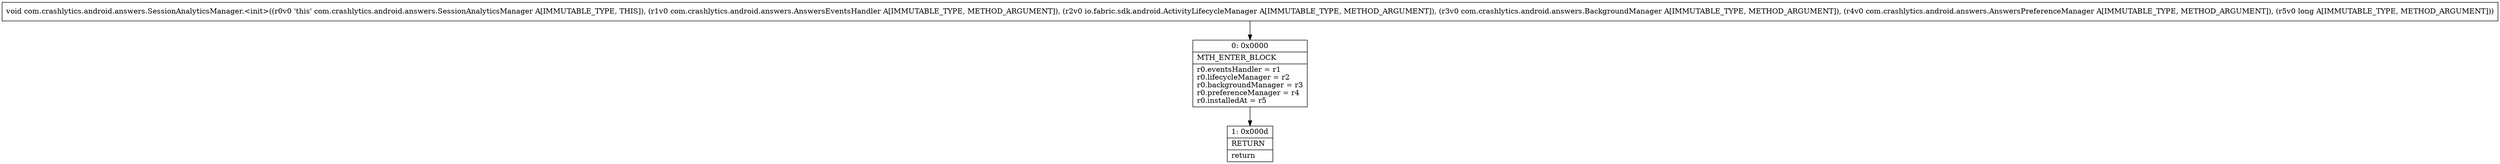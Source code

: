 digraph "CFG forcom.crashlytics.android.answers.SessionAnalyticsManager.\<init\>(Lcom\/crashlytics\/android\/answers\/AnswersEventsHandler;Lio\/fabric\/sdk\/android\/ActivityLifecycleManager;Lcom\/crashlytics\/android\/answers\/BackgroundManager;Lcom\/crashlytics\/android\/answers\/AnswersPreferenceManager;J)V" {
Node_0 [shape=record,label="{0\:\ 0x0000|MTH_ENTER_BLOCK\l|r0.eventsHandler = r1\lr0.lifecycleManager = r2\lr0.backgroundManager = r3\lr0.preferenceManager = r4\lr0.installedAt = r5\l}"];
Node_1 [shape=record,label="{1\:\ 0x000d|RETURN\l|return\l}"];
MethodNode[shape=record,label="{void com.crashlytics.android.answers.SessionAnalyticsManager.\<init\>((r0v0 'this' com.crashlytics.android.answers.SessionAnalyticsManager A[IMMUTABLE_TYPE, THIS]), (r1v0 com.crashlytics.android.answers.AnswersEventsHandler A[IMMUTABLE_TYPE, METHOD_ARGUMENT]), (r2v0 io.fabric.sdk.android.ActivityLifecycleManager A[IMMUTABLE_TYPE, METHOD_ARGUMENT]), (r3v0 com.crashlytics.android.answers.BackgroundManager A[IMMUTABLE_TYPE, METHOD_ARGUMENT]), (r4v0 com.crashlytics.android.answers.AnswersPreferenceManager A[IMMUTABLE_TYPE, METHOD_ARGUMENT]), (r5v0 long A[IMMUTABLE_TYPE, METHOD_ARGUMENT])) }"];
MethodNode -> Node_0;
Node_0 -> Node_1;
}

